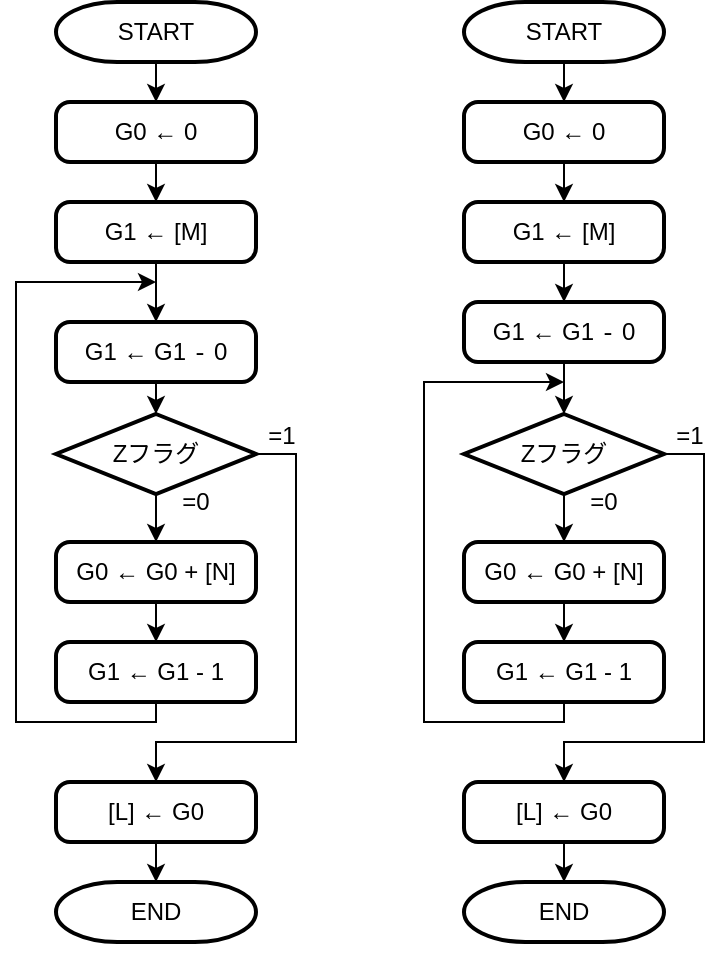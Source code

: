 <mxfile version="15.8.4" type="device"><diagram id="C5RBs43oDa-KdzZeNtuy" name="Page-1"><mxGraphModel dx="1106" dy="799" grid="1" gridSize="10" guides="1" tooltips="1" connect="1" arrows="1" fold="1" page="1" pageScale="1" pageWidth="827" pageHeight="1169" math="0" shadow="0"><root><mxCell id="WIyWlLk6GJQsqaUBKTNV-0"/><mxCell id="WIyWlLk6GJQsqaUBKTNV-1" parent="WIyWlLk6GJQsqaUBKTNV-0"/><mxCell id="6gle8ZuRaA0maxHPwBTV-3" style="edgeStyle=orthogonalEdgeStyle;rounded=0;orthogonalLoop=1;jettySize=auto;html=1;exitX=0.5;exitY=1;exitDx=0;exitDy=0;exitPerimeter=0;entryX=0.5;entryY=0;entryDx=0;entryDy=0;" parent="WIyWlLk6GJQsqaUBKTNV-1" source="6gle8ZuRaA0maxHPwBTV-1" target="6gle8ZuRaA0maxHPwBTV-2" edge="1"><mxGeometry relative="1" as="geometry"/></mxCell><mxCell id="6gle8ZuRaA0maxHPwBTV-1" value="START" style="strokeWidth=2;html=1;shape=mxgraph.flowchart.terminator;whiteSpace=wrap;" parent="WIyWlLk6GJQsqaUBKTNV-1" vertex="1"><mxGeometry x="230" y="80" width="100" height="30" as="geometry"/></mxCell><mxCell id="6gle8ZuRaA0maxHPwBTV-5" style="edgeStyle=orthogonalEdgeStyle;rounded=0;orthogonalLoop=1;jettySize=auto;html=1;exitX=0.5;exitY=1;exitDx=0;exitDy=0;entryX=0.5;entryY=0;entryDx=0;entryDy=0;" parent="WIyWlLk6GJQsqaUBKTNV-1" source="6gle8ZuRaA0maxHPwBTV-2" target="6gle8ZuRaA0maxHPwBTV-4" edge="1"><mxGeometry relative="1" as="geometry"/></mxCell><mxCell id="6gle8ZuRaA0maxHPwBTV-2" value="G0 ← 0" style="rounded=1;whiteSpace=wrap;html=1;absoluteArcSize=1;arcSize=14;strokeWidth=2;" parent="WIyWlLk6GJQsqaUBKTNV-1" vertex="1"><mxGeometry x="230" y="130" width="100" height="30" as="geometry"/></mxCell><mxCell id="uRDoHxcUnUOTtLw8_hlC-1" style="edgeStyle=orthogonalEdgeStyle;rounded=0;orthogonalLoop=1;jettySize=auto;html=1;exitX=0.5;exitY=1;exitDx=0;exitDy=0;entryX=0.5;entryY=0;entryDx=0;entryDy=0;" parent="WIyWlLk6GJQsqaUBKTNV-1" source="6gle8ZuRaA0maxHPwBTV-4" target="uRDoHxcUnUOTtLw8_hlC-0" edge="1"><mxGeometry relative="1" as="geometry"/></mxCell><mxCell id="6gle8ZuRaA0maxHPwBTV-4" value="G1 ← [M]" style="rounded=1;whiteSpace=wrap;html=1;absoluteArcSize=1;arcSize=14;strokeWidth=2;" parent="WIyWlLk6GJQsqaUBKTNV-1" vertex="1"><mxGeometry x="230" y="180" width="100" height="30" as="geometry"/></mxCell><mxCell id="uRDoHxcUnUOTtLw8_hlC-3" style="edgeStyle=orthogonalEdgeStyle;rounded=0;orthogonalLoop=1;jettySize=auto;html=1;exitX=0.5;exitY=1;exitDx=0;exitDy=0;exitPerimeter=0;entryX=0.5;entryY=0;entryDx=0;entryDy=0;" parent="WIyWlLk6GJQsqaUBKTNV-1" source="6gle8ZuRaA0maxHPwBTV-6" target="MO0p9JjTxH3Wjh8VY_W5-0" edge="1"><mxGeometry relative="1" as="geometry"/></mxCell><mxCell id="uRDoHxcUnUOTtLw8_hlC-5" style="edgeStyle=orthogonalEdgeStyle;rounded=0;orthogonalLoop=1;jettySize=auto;html=1;exitX=1;exitY=0.5;exitDx=0;exitDy=0;exitPerimeter=0;entryX=0.5;entryY=0;entryDx=0;entryDy=0;" parent="WIyWlLk6GJQsqaUBKTNV-1" source="6gle8ZuRaA0maxHPwBTV-6" target="6gle8ZuRaA0maxHPwBTV-11" edge="1"><mxGeometry relative="1" as="geometry"><Array as="points"><mxPoint x="350" y="306"/><mxPoint x="350" y="450"/><mxPoint x="280" y="450"/></Array></mxGeometry></mxCell><mxCell id="6gle8ZuRaA0maxHPwBTV-6" value="Zフラグ" style="strokeWidth=2;html=1;shape=mxgraph.flowchart.decision;whiteSpace=wrap;" parent="WIyWlLk6GJQsqaUBKTNV-1" vertex="1"><mxGeometry x="230" y="286" width="100" height="40" as="geometry"/></mxCell><mxCell id="6gle8ZuRaA0maxHPwBTV-7" value="=1" style="text;html=1;strokeColor=none;fillColor=none;align=center;verticalAlign=middle;whiteSpace=wrap;rounded=0;" parent="WIyWlLk6GJQsqaUBKTNV-1" vertex="1"><mxGeometry x="330" y="286" width="26" height="21" as="geometry"/></mxCell><mxCell id="6gle8ZuRaA0maxHPwBTV-8" value="=0" style="text;html=1;strokeColor=none;fillColor=none;align=center;verticalAlign=middle;whiteSpace=wrap;rounded=0;" parent="WIyWlLk6GJQsqaUBKTNV-1" vertex="1"><mxGeometry x="280" y="320" width="40" height="20" as="geometry"/></mxCell><mxCell id="uRDoHxcUnUOTtLw8_hlC-4" style="edgeStyle=orthogonalEdgeStyle;rounded=0;orthogonalLoop=1;jettySize=auto;html=1;exitX=0.5;exitY=1;exitDx=0;exitDy=0;" parent="WIyWlLk6GJQsqaUBKTNV-1" source="6gle8ZuRaA0maxHPwBTV-10" edge="1"><mxGeometry relative="1" as="geometry"><mxPoint x="280" y="220" as="targetPoint"/><Array as="points"><mxPoint x="280" y="440"/><mxPoint x="210" y="440"/><mxPoint x="210" y="220"/></Array></mxGeometry></mxCell><mxCell id="6gle8ZuRaA0maxHPwBTV-10" value="G1 ← G1 - 1" style="rounded=1;whiteSpace=wrap;html=1;absoluteArcSize=1;arcSize=14;strokeWidth=2;" parent="WIyWlLk6GJQsqaUBKTNV-1" vertex="1"><mxGeometry x="230" y="400" width="100" height="30" as="geometry"/></mxCell><mxCell id="6gle8ZuRaA0maxHPwBTV-18" style="edgeStyle=orthogonalEdgeStyle;rounded=0;orthogonalLoop=1;jettySize=auto;html=1;exitX=0.5;exitY=1;exitDx=0;exitDy=0;entryX=0.5;entryY=0;entryDx=0;entryDy=0;entryPerimeter=0;" parent="WIyWlLk6GJQsqaUBKTNV-1" source="6gle8ZuRaA0maxHPwBTV-11" target="6gle8ZuRaA0maxHPwBTV-16" edge="1"><mxGeometry relative="1" as="geometry"/></mxCell><mxCell id="6gle8ZuRaA0maxHPwBTV-11" value="[L] ← G0" style="rounded=1;whiteSpace=wrap;html=1;absoluteArcSize=1;arcSize=14;strokeWidth=2;" parent="WIyWlLk6GJQsqaUBKTNV-1" vertex="1"><mxGeometry x="230" y="470" width="100" height="30" as="geometry"/></mxCell><mxCell id="6gle8ZuRaA0maxHPwBTV-16" value="END" style="strokeWidth=2;html=1;shape=mxgraph.flowchart.terminator;whiteSpace=wrap;" parent="WIyWlLk6GJQsqaUBKTNV-1" vertex="1"><mxGeometry x="230" y="520" width="100" height="30" as="geometry"/></mxCell><mxCell id="6gle8ZuRaA0maxHPwBTV-17" style="edgeStyle=orthogonalEdgeStyle;rounded=0;orthogonalLoop=1;jettySize=auto;html=1;exitX=0.5;exitY=1;exitDx=0;exitDy=0;exitPerimeter=0;" parent="WIyWlLk6GJQsqaUBKTNV-1" source="6gle8ZuRaA0maxHPwBTV-16" target="6gle8ZuRaA0maxHPwBTV-16" edge="1"><mxGeometry relative="1" as="geometry"/></mxCell><mxCell id="qG6nD1Wzd7ZHYYJSqg39-1" style="edgeStyle=orthogonalEdgeStyle;rounded=0;orthogonalLoop=1;jettySize=auto;html=1;exitX=0.5;exitY=1;exitDx=0;exitDy=0;entryX=0.5;entryY=0;entryDx=0;entryDy=0;" parent="WIyWlLk6GJQsqaUBKTNV-1" source="MO0p9JjTxH3Wjh8VY_W5-0" target="6gle8ZuRaA0maxHPwBTV-10" edge="1"><mxGeometry relative="1" as="geometry"/></mxCell><mxCell id="MO0p9JjTxH3Wjh8VY_W5-0" value="G0 ← G0 + [N]" style="rounded=1;whiteSpace=wrap;html=1;absoluteArcSize=1;arcSize=14;strokeWidth=2;" parent="WIyWlLk6GJQsqaUBKTNV-1" vertex="1"><mxGeometry x="230" y="350" width="100" height="30" as="geometry"/></mxCell><mxCell id="uRDoHxcUnUOTtLw8_hlC-2" style="edgeStyle=orthogonalEdgeStyle;rounded=0;orthogonalLoop=1;jettySize=auto;html=1;exitX=0.5;exitY=1;exitDx=0;exitDy=0;entryX=0.5;entryY=0;entryDx=0;entryDy=0;entryPerimeter=0;" parent="WIyWlLk6GJQsqaUBKTNV-1" source="uRDoHxcUnUOTtLw8_hlC-0" target="6gle8ZuRaA0maxHPwBTV-6" edge="1"><mxGeometry relative="1" as="geometry"/></mxCell><mxCell id="uRDoHxcUnUOTtLw8_hlC-0" value="G1 ← G1 &lt;font face=&quot;Courier New&quot;&gt;-&lt;/font&gt; 0" style="rounded=1;whiteSpace=wrap;html=1;absoluteArcSize=1;arcSize=14;strokeWidth=2;" parent="WIyWlLk6GJQsqaUBKTNV-1" vertex="1"><mxGeometry x="230" y="240" width="100" height="30" as="geometry"/></mxCell><mxCell id="uRDoHxcUnUOTtLw8_hlC-6" style="edgeStyle=orthogonalEdgeStyle;rounded=0;orthogonalLoop=1;jettySize=auto;html=1;exitX=0.5;exitY=1;exitDx=0;exitDy=0;exitPerimeter=0;entryX=0.5;entryY=0;entryDx=0;entryDy=0;" parent="WIyWlLk6GJQsqaUBKTNV-1" source="uRDoHxcUnUOTtLw8_hlC-7" target="uRDoHxcUnUOTtLw8_hlC-9" edge="1"><mxGeometry relative="1" as="geometry"/></mxCell><mxCell id="uRDoHxcUnUOTtLw8_hlC-7" value="START" style="strokeWidth=2;html=1;shape=mxgraph.flowchart.terminator;whiteSpace=wrap;" parent="WIyWlLk6GJQsqaUBKTNV-1" vertex="1"><mxGeometry x="434" y="80" width="100" height="30" as="geometry"/></mxCell><mxCell id="uRDoHxcUnUOTtLw8_hlC-8" style="edgeStyle=orthogonalEdgeStyle;rounded=0;orthogonalLoop=1;jettySize=auto;html=1;exitX=0.5;exitY=1;exitDx=0;exitDy=0;entryX=0.5;entryY=0;entryDx=0;entryDy=0;" parent="WIyWlLk6GJQsqaUBKTNV-1" source="uRDoHxcUnUOTtLw8_hlC-9" target="uRDoHxcUnUOTtLw8_hlC-11" edge="1"><mxGeometry relative="1" as="geometry"/></mxCell><mxCell id="uRDoHxcUnUOTtLw8_hlC-9" value="G0 ← 0" style="rounded=1;whiteSpace=wrap;html=1;absoluteArcSize=1;arcSize=14;strokeWidth=2;" parent="WIyWlLk6GJQsqaUBKTNV-1" vertex="1"><mxGeometry x="434" y="130" width="100" height="30" as="geometry"/></mxCell><mxCell id="uRDoHxcUnUOTtLw8_hlC-10" style="edgeStyle=orthogonalEdgeStyle;rounded=0;orthogonalLoop=1;jettySize=auto;html=1;exitX=0.5;exitY=1;exitDx=0;exitDy=0;entryX=0.5;entryY=0;entryDx=0;entryDy=0;" parent="WIyWlLk6GJQsqaUBKTNV-1" source="uRDoHxcUnUOTtLw8_hlC-11" target="uRDoHxcUnUOTtLw8_hlC-26" edge="1"><mxGeometry relative="1" as="geometry"/></mxCell><mxCell id="uRDoHxcUnUOTtLw8_hlC-11" value="G1 ← [M]" style="rounded=1;whiteSpace=wrap;html=1;absoluteArcSize=1;arcSize=14;strokeWidth=2;" parent="WIyWlLk6GJQsqaUBKTNV-1" vertex="1"><mxGeometry x="434" y="180" width="100" height="30" as="geometry"/></mxCell><mxCell id="uRDoHxcUnUOTtLw8_hlC-12" style="edgeStyle=orthogonalEdgeStyle;rounded=0;orthogonalLoop=1;jettySize=auto;html=1;exitX=0.5;exitY=1;exitDx=0;exitDy=0;exitPerimeter=0;entryX=0.5;entryY=0;entryDx=0;entryDy=0;" parent="WIyWlLk6GJQsqaUBKTNV-1" source="uRDoHxcUnUOTtLw8_hlC-14" target="uRDoHxcUnUOTtLw8_hlC-24" edge="1"><mxGeometry relative="1" as="geometry"/></mxCell><mxCell id="uRDoHxcUnUOTtLw8_hlC-13" style="edgeStyle=orthogonalEdgeStyle;rounded=0;orthogonalLoop=1;jettySize=auto;html=1;exitX=1;exitY=0.5;exitDx=0;exitDy=0;exitPerimeter=0;entryX=0.5;entryY=0;entryDx=0;entryDy=0;" parent="WIyWlLk6GJQsqaUBKTNV-1" source="uRDoHxcUnUOTtLw8_hlC-14" target="uRDoHxcUnUOTtLw8_hlC-20" edge="1"><mxGeometry relative="1" as="geometry"><Array as="points"><mxPoint x="554" y="306"/><mxPoint x="554" y="450"/><mxPoint x="484" y="450"/></Array></mxGeometry></mxCell><mxCell id="uRDoHxcUnUOTtLw8_hlC-14" value="Zフラグ" style="strokeWidth=2;html=1;shape=mxgraph.flowchart.decision;whiteSpace=wrap;" parent="WIyWlLk6GJQsqaUBKTNV-1" vertex="1"><mxGeometry x="434" y="286" width="100" height="40" as="geometry"/></mxCell><mxCell id="uRDoHxcUnUOTtLw8_hlC-15" value="=1" style="text;html=1;strokeColor=none;fillColor=none;align=center;verticalAlign=middle;whiteSpace=wrap;rounded=0;" parent="WIyWlLk6GJQsqaUBKTNV-1" vertex="1"><mxGeometry x="534" y="286" width="26" height="21" as="geometry"/></mxCell><mxCell id="uRDoHxcUnUOTtLw8_hlC-16" value="=0" style="text;html=1;strokeColor=none;fillColor=none;align=center;verticalAlign=middle;whiteSpace=wrap;rounded=0;" parent="WIyWlLk6GJQsqaUBKTNV-1" vertex="1"><mxGeometry x="484" y="320" width="40" height="20" as="geometry"/></mxCell><mxCell id="uRDoHxcUnUOTtLw8_hlC-17" style="edgeStyle=orthogonalEdgeStyle;rounded=0;orthogonalLoop=1;jettySize=auto;html=1;exitX=0.5;exitY=1;exitDx=0;exitDy=0;" parent="WIyWlLk6GJQsqaUBKTNV-1" source="uRDoHxcUnUOTtLw8_hlC-18" edge="1"><mxGeometry relative="1" as="geometry"><mxPoint x="484" y="270" as="targetPoint"/><Array as="points"><mxPoint x="484" y="440"/><mxPoint x="414" y="440"/><mxPoint x="414" y="270"/></Array></mxGeometry></mxCell><mxCell id="uRDoHxcUnUOTtLw8_hlC-18" value="G1 ← G1 - 1" style="rounded=1;whiteSpace=wrap;html=1;absoluteArcSize=1;arcSize=14;strokeWidth=2;" parent="WIyWlLk6GJQsqaUBKTNV-1" vertex="1"><mxGeometry x="434" y="400" width="100" height="30" as="geometry"/></mxCell><mxCell id="uRDoHxcUnUOTtLw8_hlC-19" style="edgeStyle=orthogonalEdgeStyle;rounded=0;orthogonalLoop=1;jettySize=auto;html=1;exitX=0.5;exitY=1;exitDx=0;exitDy=0;entryX=0.5;entryY=0;entryDx=0;entryDy=0;entryPerimeter=0;" parent="WIyWlLk6GJQsqaUBKTNV-1" source="uRDoHxcUnUOTtLw8_hlC-20" target="uRDoHxcUnUOTtLw8_hlC-21" edge="1"><mxGeometry relative="1" as="geometry"/></mxCell><mxCell id="uRDoHxcUnUOTtLw8_hlC-20" value="[L] ← G0" style="rounded=1;whiteSpace=wrap;html=1;absoluteArcSize=1;arcSize=14;strokeWidth=2;" parent="WIyWlLk6GJQsqaUBKTNV-1" vertex="1"><mxGeometry x="434" y="470" width="100" height="30" as="geometry"/></mxCell><mxCell id="uRDoHxcUnUOTtLw8_hlC-21" value="END" style="strokeWidth=2;html=1;shape=mxgraph.flowchart.terminator;whiteSpace=wrap;" parent="WIyWlLk6GJQsqaUBKTNV-1" vertex="1"><mxGeometry x="434" y="520" width="100" height="30" as="geometry"/></mxCell><mxCell id="uRDoHxcUnUOTtLw8_hlC-22" style="edgeStyle=orthogonalEdgeStyle;rounded=0;orthogonalLoop=1;jettySize=auto;html=1;exitX=0.5;exitY=1;exitDx=0;exitDy=0;exitPerimeter=0;" parent="WIyWlLk6GJQsqaUBKTNV-1" source="uRDoHxcUnUOTtLw8_hlC-21" target="uRDoHxcUnUOTtLw8_hlC-21" edge="1"><mxGeometry relative="1" as="geometry"/></mxCell><mxCell id="uRDoHxcUnUOTtLw8_hlC-23" style="edgeStyle=orthogonalEdgeStyle;rounded=0;orthogonalLoop=1;jettySize=auto;html=1;exitX=0.5;exitY=1;exitDx=0;exitDy=0;entryX=0.5;entryY=0;entryDx=0;entryDy=0;" parent="WIyWlLk6GJQsqaUBKTNV-1" source="uRDoHxcUnUOTtLw8_hlC-24" target="uRDoHxcUnUOTtLw8_hlC-18" edge="1"><mxGeometry relative="1" as="geometry"/></mxCell><mxCell id="uRDoHxcUnUOTtLw8_hlC-24" value="G0 ← G0 + [N]" style="rounded=1;whiteSpace=wrap;html=1;absoluteArcSize=1;arcSize=14;strokeWidth=2;" parent="WIyWlLk6GJQsqaUBKTNV-1" vertex="1"><mxGeometry x="434" y="350" width="100" height="30" as="geometry"/></mxCell><mxCell id="uRDoHxcUnUOTtLw8_hlC-25" style="edgeStyle=orthogonalEdgeStyle;rounded=0;orthogonalLoop=1;jettySize=auto;html=1;exitX=0.5;exitY=1;exitDx=0;exitDy=0;entryX=0.5;entryY=0;entryDx=0;entryDy=0;entryPerimeter=0;" parent="WIyWlLk6GJQsqaUBKTNV-1" source="uRDoHxcUnUOTtLw8_hlC-26" target="uRDoHxcUnUOTtLw8_hlC-14" edge="1"><mxGeometry relative="1" as="geometry"/></mxCell><mxCell id="uRDoHxcUnUOTtLw8_hlC-26" value="G1 ← G1 &lt;font face=&quot;Courier New&quot;&gt;-&lt;/font&gt; 0" style="rounded=1;whiteSpace=wrap;html=1;absoluteArcSize=1;arcSize=14;strokeWidth=2;" parent="WIyWlLk6GJQsqaUBKTNV-1" vertex="1"><mxGeometry x="434" y="230" width="100" height="30" as="geometry"/></mxCell></root></mxGraphModel></diagram></mxfile>
